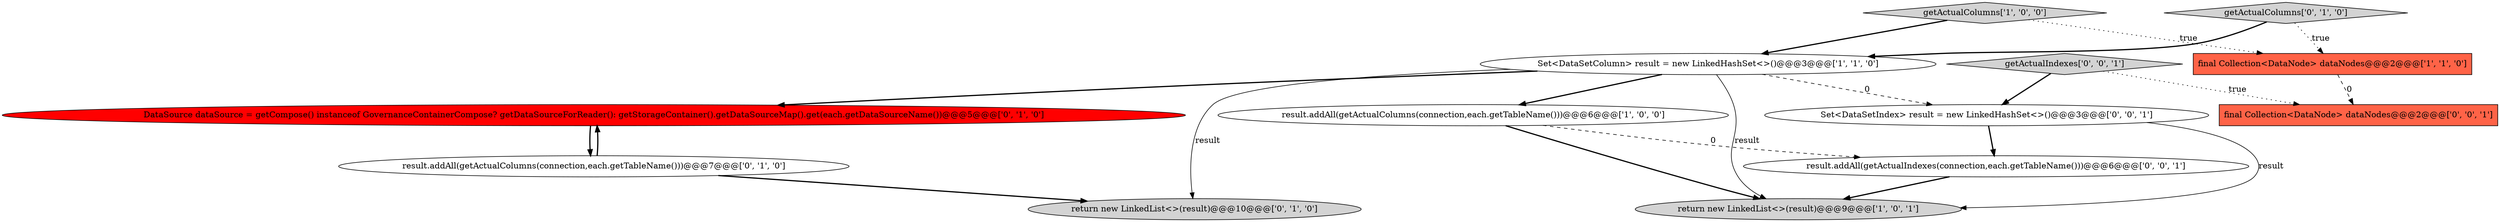 digraph {
12 [style = filled, label = "final Collection<DataNode> dataNodes@@@2@@@['0', '0', '1']", fillcolor = tomato, shape = box image = "AAA0AAABBB3BBB"];
7 [style = filled, label = "DataSource dataSource = getCompose() instanceof GovernanceContainerCompose? getDataSourceForReader(): getStorageContainer().getDataSourceMap().get(each.getDataSourceName())@@@5@@@['0', '1', '0']", fillcolor = red, shape = ellipse image = "AAA1AAABBB2BBB"];
1 [style = filled, label = "Set<DataSetColumn> result = new LinkedHashSet<>()@@@3@@@['1', '1', '0']", fillcolor = white, shape = ellipse image = "AAA0AAABBB1BBB"];
9 [style = filled, label = "result.addAll(getActualIndexes(connection,each.getTableName()))@@@6@@@['0', '0', '1']", fillcolor = white, shape = ellipse image = "AAA0AAABBB3BBB"];
5 [style = filled, label = "return new LinkedList<>(result)@@@10@@@['0', '1', '0']", fillcolor = lightgray, shape = ellipse image = "AAA0AAABBB2BBB"];
0 [style = filled, label = "result.addAll(getActualColumns(connection,each.getTableName()))@@@6@@@['1', '0', '0']", fillcolor = white, shape = ellipse image = "AAA0AAABBB1BBB"];
10 [style = filled, label = "getActualIndexes['0', '0', '1']", fillcolor = lightgray, shape = diamond image = "AAA0AAABBB3BBB"];
11 [style = filled, label = "Set<DataSetIndex> result = new LinkedHashSet<>()@@@3@@@['0', '0', '1']", fillcolor = white, shape = ellipse image = "AAA0AAABBB3BBB"];
4 [style = filled, label = "getActualColumns['1', '0', '0']", fillcolor = lightgray, shape = diamond image = "AAA0AAABBB1BBB"];
2 [style = filled, label = "return new LinkedList<>(result)@@@9@@@['1', '0', '1']", fillcolor = lightgray, shape = ellipse image = "AAA0AAABBB1BBB"];
6 [style = filled, label = "result.addAll(getActualColumns(connection,each.getTableName()))@@@7@@@['0', '1', '0']", fillcolor = white, shape = ellipse image = "AAA0AAABBB2BBB"];
8 [style = filled, label = "getActualColumns['0', '1', '0']", fillcolor = lightgray, shape = diamond image = "AAA0AAABBB2BBB"];
3 [style = filled, label = "final Collection<DataNode> dataNodes@@@2@@@['1', '1', '0']", fillcolor = tomato, shape = box image = "AAA0AAABBB1BBB"];
8->1 [style = bold, label=""];
6->5 [style = bold, label=""];
4->1 [style = bold, label=""];
10->12 [style = dotted, label="true"];
4->3 [style = dotted, label="true"];
1->0 [style = bold, label=""];
3->12 [style = dashed, label="0"];
0->9 [style = dashed, label="0"];
6->7 [style = bold, label=""];
11->2 [style = solid, label="result"];
11->9 [style = bold, label=""];
9->2 [style = bold, label=""];
1->7 [style = bold, label=""];
1->2 [style = solid, label="result"];
1->11 [style = dashed, label="0"];
1->5 [style = solid, label="result"];
7->6 [style = bold, label=""];
0->2 [style = bold, label=""];
8->3 [style = dotted, label="true"];
10->11 [style = bold, label=""];
}
